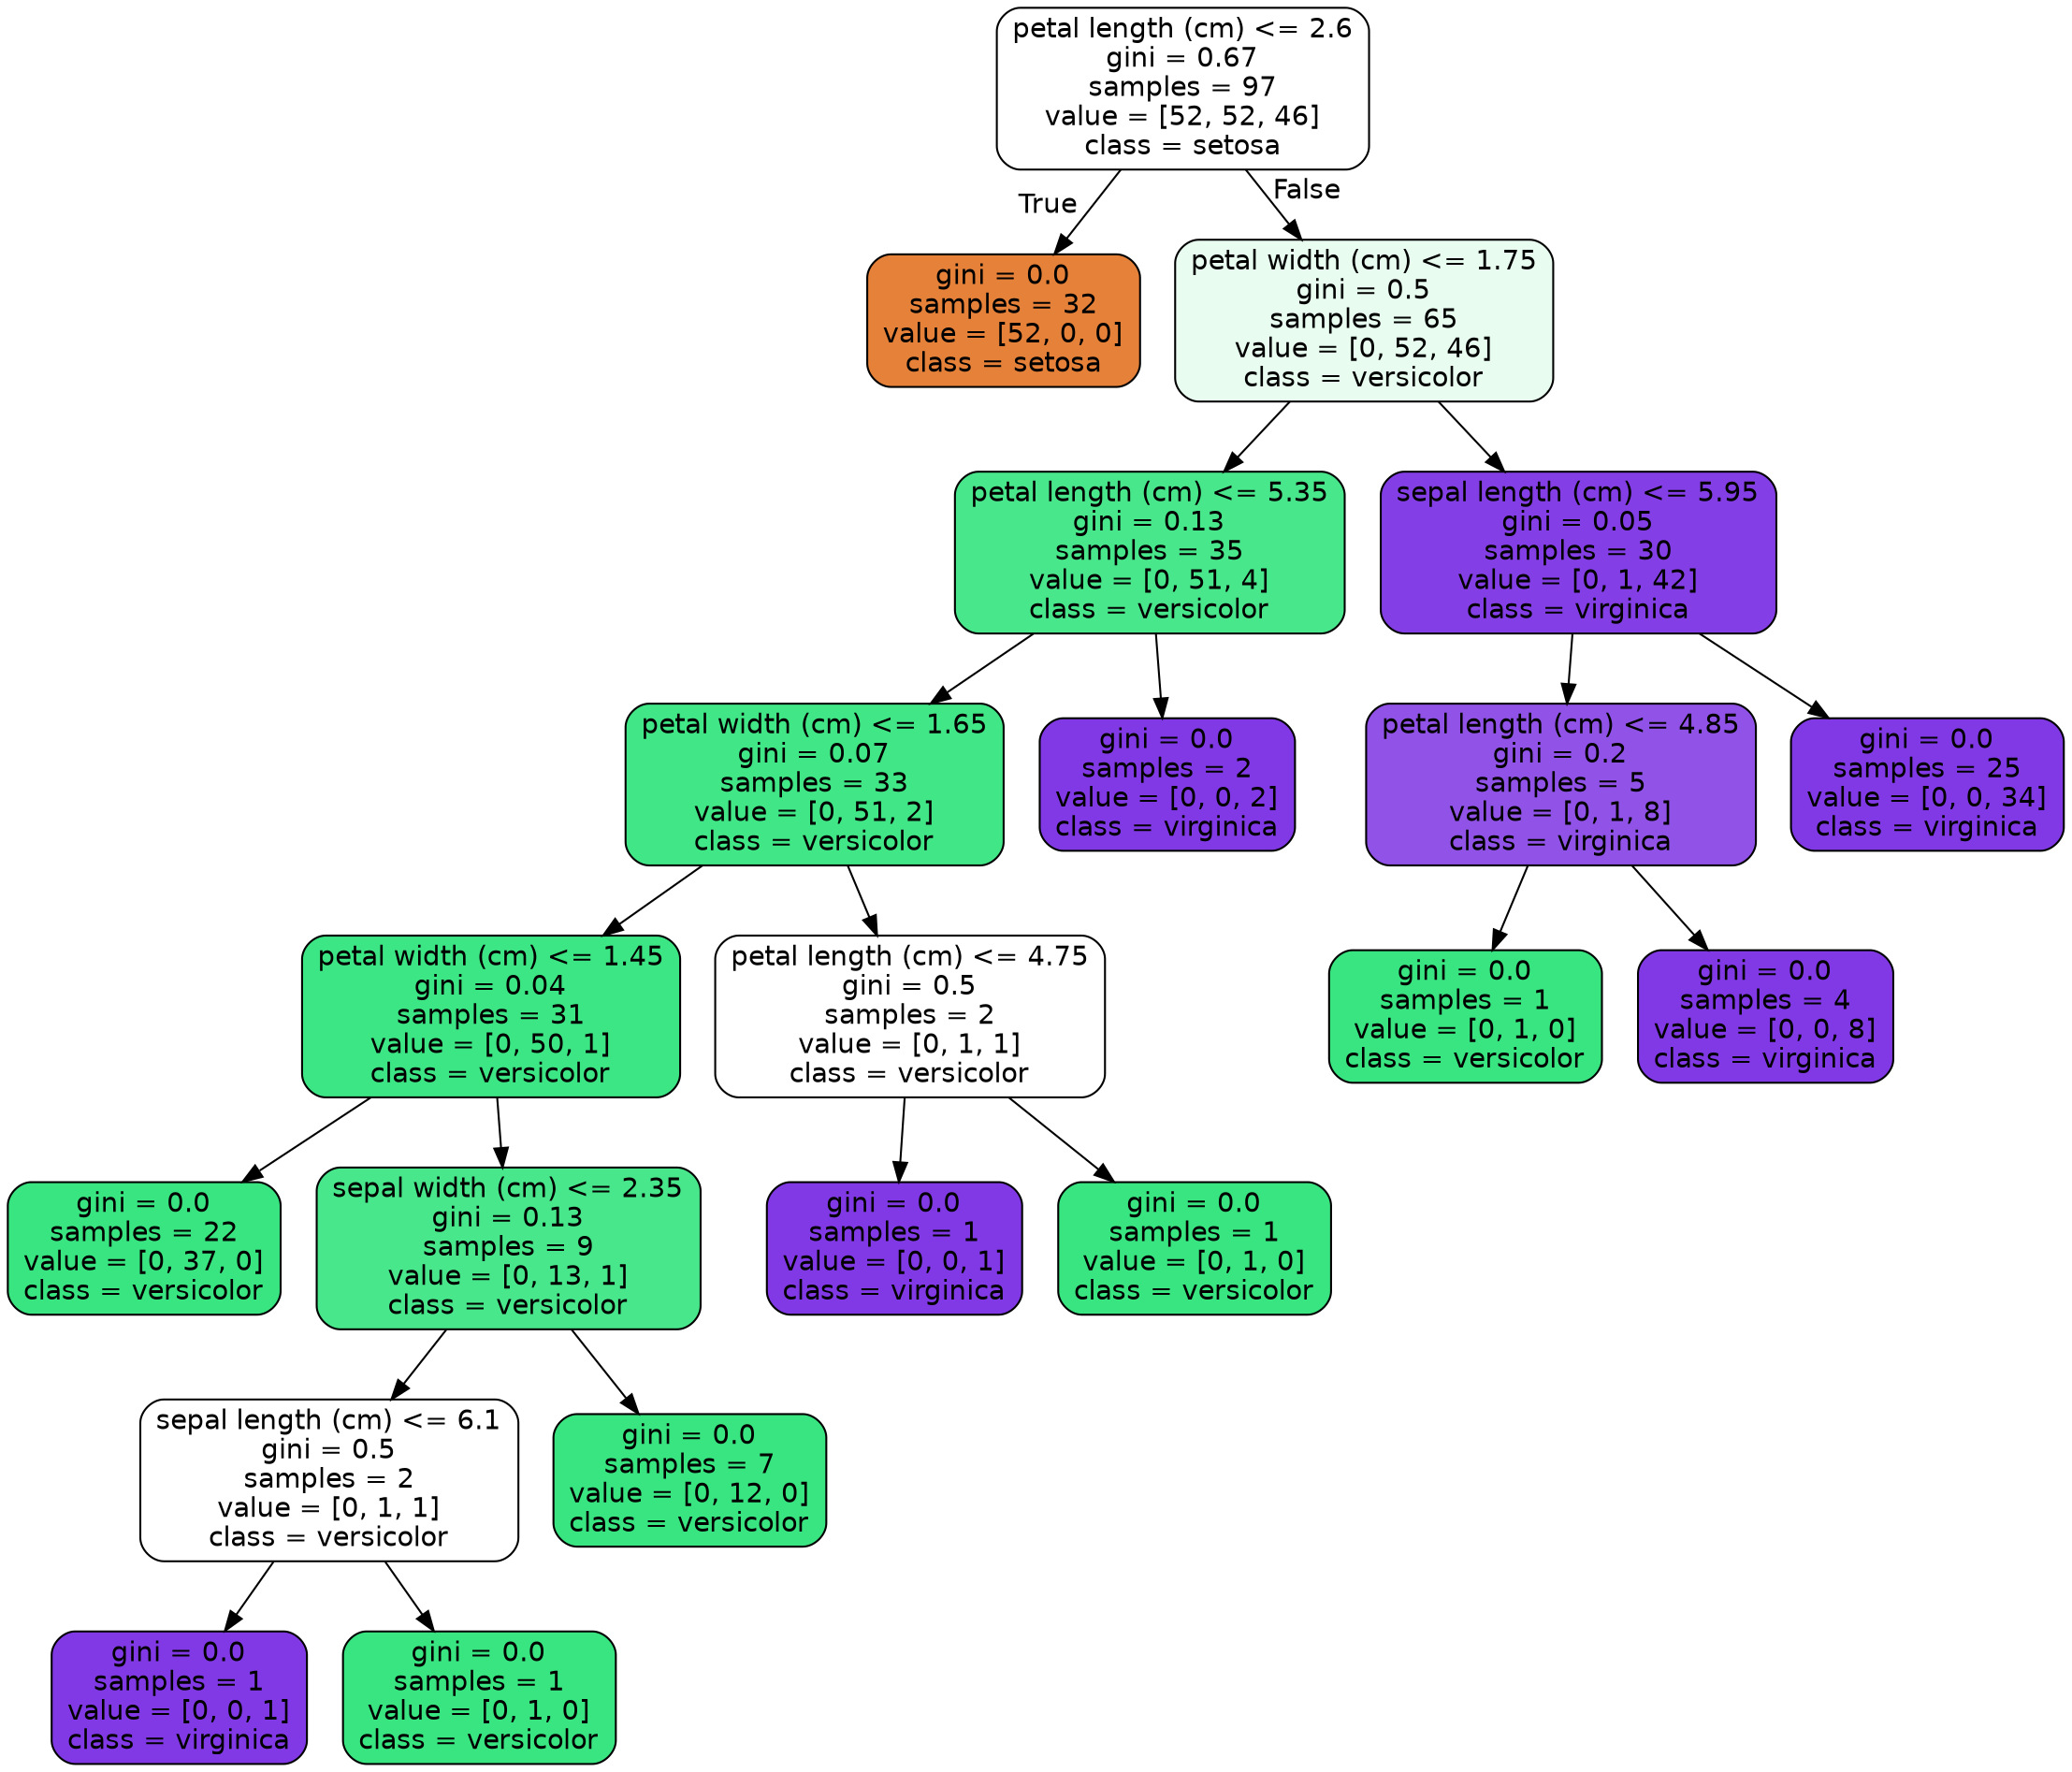 digraph Tree {
node [shape=box, style="filled, rounded", color="black", fontname="helvetica"] ;
edge [fontname="helvetica"] ;
0 [label="petal length (cm) <= 2.6\ngini = 0.67\nsamples = 97\nvalue = [52, 52, 46]\nclass = setosa", fillcolor="#ffffff"] ;
1 [label="gini = 0.0\nsamples = 32\nvalue = [52, 0, 0]\nclass = setosa", fillcolor="#e58139"] ;
0 -> 1 [labeldistance=2.5, labelangle=45, headlabel="True"] ;
2 [label="petal width (cm) <= 1.75\ngini = 0.5\nsamples = 65\nvalue = [0, 52, 46]\nclass = versicolor", fillcolor="#e8fcf0"] ;
0 -> 2 [labeldistance=2.5, labelangle=-45, headlabel="False"] ;
3 [label="petal length (cm) <= 5.35\ngini = 0.13\nsamples = 35\nvalue = [0, 51, 4]\nclass = versicolor", fillcolor="#49e78b"] ;
2 -> 3 ;
4 [label="petal width (cm) <= 1.65\ngini = 0.07\nsamples = 33\nvalue = [0, 51, 2]\nclass = versicolor", fillcolor="#41e686"] ;
3 -> 4 ;
5 [label="petal width (cm) <= 1.45\ngini = 0.04\nsamples = 31\nvalue = [0, 50, 1]\nclass = versicolor", fillcolor="#3de684"] ;
4 -> 5 ;
6 [label="gini = 0.0\nsamples = 22\nvalue = [0, 37, 0]\nclass = versicolor", fillcolor="#39e581"] ;
5 -> 6 ;
7 [label="sepal width (cm) <= 2.35\ngini = 0.13\nsamples = 9\nvalue = [0, 13, 1]\nclass = versicolor", fillcolor="#48e78b"] ;
5 -> 7 ;
8 [label="sepal length (cm) <= 6.1\ngini = 0.5\nsamples = 2\nvalue = [0, 1, 1]\nclass = versicolor", fillcolor="#ffffff"] ;
7 -> 8 ;
9 [label="gini = 0.0\nsamples = 1\nvalue = [0, 0, 1]\nclass = virginica", fillcolor="#8139e5"] ;
8 -> 9 ;
10 [label="gini = 0.0\nsamples = 1\nvalue = [0, 1, 0]\nclass = versicolor", fillcolor="#39e581"] ;
8 -> 10 ;
11 [label="gini = 0.0\nsamples = 7\nvalue = [0, 12, 0]\nclass = versicolor", fillcolor="#39e581"] ;
7 -> 11 ;
12 [label="petal length (cm) <= 4.75\ngini = 0.5\nsamples = 2\nvalue = [0, 1, 1]\nclass = versicolor", fillcolor="#ffffff"] ;
4 -> 12 ;
13 [label="gini = 0.0\nsamples = 1\nvalue = [0, 0, 1]\nclass = virginica", fillcolor="#8139e5"] ;
12 -> 13 ;
14 [label="gini = 0.0\nsamples = 1\nvalue = [0, 1, 0]\nclass = versicolor", fillcolor="#39e581"] ;
12 -> 14 ;
15 [label="gini = 0.0\nsamples = 2\nvalue = [0, 0, 2]\nclass = virginica", fillcolor="#8139e5"] ;
3 -> 15 ;
16 [label="sepal length (cm) <= 5.95\ngini = 0.05\nsamples = 30\nvalue = [0, 1, 42]\nclass = virginica", fillcolor="#843ee6"] ;
2 -> 16 ;
17 [label="petal length (cm) <= 4.85\ngini = 0.2\nsamples = 5\nvalue = [0, 1, 8]\nclass = virginica", fillcolor="#9152e8"] ;
16 -> 17 ;
18 [label="gini = 0.0\nsamples = 1\nvalue = [0, 1, 0]\nclass = versicolor", fillcolor="#39e581"] ;
17 -> 18 ;
19 [label="gini = 0.0\nsamples = 4\nvalue = [0, 0, 8]\nclass = virginica", fillcolor="#8139e5"] ;
17 -> 19 ;
20 [label="gini = 0.0\nsamples = 25\nvalue = [0, 0, 34]\nclass = virginica", fillcolor="#8139e5"] ;
16 -> 20 ;
}